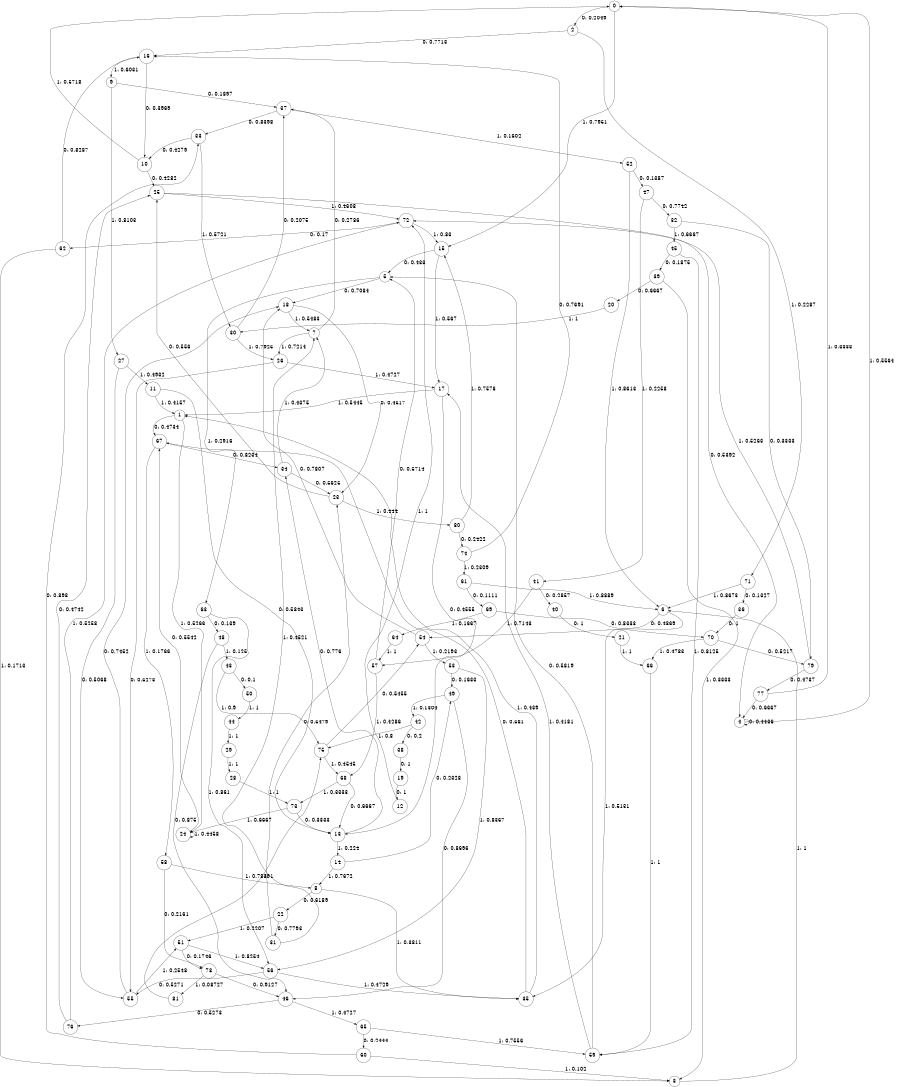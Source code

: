 digraph "ch24faceL10" {
size = "6,8.5";
ratio = "fill";
node [shape = circle];
node [fontsize = 24];
edge [fontsize = 24];
0 -> 2 [label = "0: 0.2049   "];
0 -> 15 [label = "1: 0.7951   "];
1 -> 67 [label = "0: 0.4734   "];
1 -> 24 [label = "1: 0.5266   "];
2 -> 16 [label = "0: 0.7713   "];
2 -> 71 [label = "1: 0.2287   "];
3 -> 6 [label = "1: 1        "];
4 -> 4 [label = "0: 0.4436   "];
4 -> 0 [label = "1: 0.5564   "];
5 -> 18 [label = "0: 0.7084   "];
5 -> 63 [label = "1: 0.2916   "];
6 -> 54 [label = "0: 0.4869   "];
6 -> 35 [label = "1: 0.5131   "];
7 -> 37 [label = "0: 0.2786   "];
7 -> 26 [label = "1: 0.7214   "];
8 -> 22 [label = "0: 0.6189   "];
8 -> 35 [label = "1: 0.3811   "];
9 -> 37 [label = "0: 0.1897   "];
9 -> 27 [label = "1: 0.8103   "];
10 -> 25 [label = "0: 0.4282   "];
10 -> 0 [label = "1: 0.5718   "];
11 -> 13 [label = "0: 0.5843   "];
11 -> 1 [label = "1: 0.4157   "];
12 -> 72 [label = "1: 1        "];
13 -> 34 [label = "0: 0.776    "];
13 -> 14 [label = "1: 0.224    "];
14 -> 49 [label = "0: 0.2328   "];
14 -> 8 [label = "1: 0.7672   "];
15 -> 5 [label = "0: 0.433    "];
15 -> 17 [label = "1: 0.567    "];
16 -> 10 [label = "0: 0.3969   "];
16 -> 9 [label = "1: 0.6031   "];
17 -> 13 [label = "0: 0.4555   "];
17 -> 1 [label = "1: 0.5445   "];
18 -> 23 [label = "0: 0.4517   "];
18 -> 7 [label = "1: 0.5483   "];
19 -> 12 [label = "0: 1        "];
20 -> 30 [label = "1: 1        "];
21 -> 66 [label = "1: 1        "];
22 -> 31 [label = "0: 0.7793   "];
22 -> 51 [label = "1: 0.2207   "];
23 -> 25 [label = "0: 0.556    "];
23 -> 80 [label = "1: 0.444    "];
24 -> 67 [label = "0: 0.5542   "];
24 -> 24 [label = "1: 0.4458   "];
25 -> 4 [label = "0: 0.5392   "];
25 -> 72 [label = "1: 0.4608   "];
26 -> 55 [label = "0: 0.5273   "];
26 -> 17 [label = "1: 0.4727   "];
27 -> 55 [label = "0: 0.5068   "];
27 -> 11 [label = "1: 0.4932   "];
28 -> 73 [label = "1: 1        "];
29 -> 28 [label = "1: 1        "];
30 -> 37 [label = "0: 0.2075   "];
30 -> 26 [label = "1: 0.7925   "];
31 -> 23 [label = "0: 0.5479   "];
31 -> 7 [label = "1: 0.4521   "];
32 -> 79 [label = "0: 0.3333   "];
32 -> 45 [label = "1: 0.6667   "];
33 -> 10 [label = "0: 0.4279   "];
33 -> 30 [label = "1: 0.5721   "];
34 -> 23 [label = "0: 0.5625   "];
34 -> 7 [label = "1: 0.4375   "];
35 -> 67 [label = "0: 0.561    "];
35 -> 1 [label = "1: 0.439    "];
36 -> 70 [label = "0: 1        "];
37 -> 33 [label = "0: 0.8398   "];
37 -> 52 [label = "1: 0.1602   "];
38 -> 19 [label = "0: 1        "];
39 -> 20 [label = "0: 0.6667   "];
39 -> 3 [label = "1: 0.3333   "];
40 -> 21 [label = "0: 1        "];
41 -> 40 [label = "0: 0.2857   "];
41 -> 57 [label = "1: 0.7143   "];
42 -> 38 [label = "0: 0.2      "];
42 -> 75 [label = "1: 0.8      "];
43 -> 50 [label = "0: 0.1      "];
43 -> 75 [label = "1: 0.9      "];
44 -> 29 [label = "1: 1        "];
45 -> 39 [label = "0: 0.1875   "];
45 -> 59 [label = "1: 0.8125   "];
46 -> 76 [label = "0: 0.5273   "];
46 -> 65 [label = "1: 0.4727   "];
47 -> 32 [label = "0: 0.7742   "];
47 -> 41 [label = "1: 0.2258   "];
48 -> 46 [label = "0: 0.875    "];
48 -> 43 [label = "1: 0.125    "];
49 -> 46 [label = "0: 0.8696   "];
49 -> 42 [label = "1: 0.1304   "];
50 -> 44 [label = "1: 1        "];
51 -> 78 [label = "0: 0.1746   "];
51 -> 56 [label = "1: 0.8254   "];
52 -> 47 [label = "0: 0.1387   "];
52 -> 6 [label = "1: 0.8613   "];
53 -> 49 [label = "0: 0.1633   "];
53 -> 56 [label = "1: 0.8367   "];
54 -> 18 [label = "0: 0.7807   "];
54 -> 53 [label = "1: 0.2193   "];
55 -> 18 [label = "0: 0.7452   "];
55 -> 51 [label = "1: 0.2548   "];
56 -> 55 [label = "0: 0.5271   "];
56 -> 35 [label = "1: 0.4729   "];
57 -> 5 [label = "0: 0.5714   "];
57 -> 68 [label = "1: 0.4286   "];
58 -> 78 [label = "0: 0.2161   "];
58 -> 8 [label = "1: 0.7839   "];
59 -> 5 [label = "0: 0.5819   "];
59 -> 17 [label = "1: 0.4181   "];
60 -> 33 [label = "0: 0.898    "];
60 -> 3 [label = "1: 0.102    "];
61 -> 69 [label = "0: 0.1111   "];
61 -> 6 [label = "1: 0.8889   "];
62 -> 16 [label = "0: 0.8287   "];
62 -> 3 [label = "1: 0.1713   "];
63 -> 48 [label = "0: 0.139    "];
63 -> 56 [label = "1: 0.861    "];
64 -> 57 [label = "1: 1        "];
65 -> 60 [label = "0: 0.2444   "];
65 -> 59 [label = "1: 0.7556   "];
66 -> 59 [label = "1: 1        "];
67 -> 34 [label = "0: 0.8234   "];
67 -> 58 [label = "1: 0.1766   "];
68 -> 13 [label = "0: 0.6667   "];
68 -> 73 [label = "1: 0.3333   "];
69 -> 70 [label = "0: 0.8333   "];
69 -> 64 [label = "1: 0.1667   "];
70 -> 79 [label = "0: 0.5217   "];
70 -> 66 [label = "1: 0.4783   "];
71 -> 36 [label = "0: 0.1327   "];
71 -> 6 [label = "1: 0.8673   "];
72 -> 62 [label = "0: 0.17     "];
72 -> 15 [label = "1: 0.83     "];
73 -> 13 [label = "0: 0.3333   "];
73 -> 24 [label = "1: 0.6667   "];
74 -> 16 [label = "0: 0.7691   "];
74 -> 61 [label = "1: 0.2309   "];
75 -> 54 [label = "0: 0.5455   "];
75 -> 68 [label = "1: 0.4545   "];
76 -> 25 [label = "0: 0.4742   "];
76 -> 72 [label = "1: 0.5258   "];
77 -> 4 [label = "0: 0.6667   "];
77 -> 0 [label = "1: 0.3333   "];
78 -> 46 [label = "0: 0.9127   "];
78 -> 81 [label = "1: 0.08727  "];
79 -> 77 [label = "0: 0.4737   "];
79 -> 72 [label = "1: 0.5263   "];
80 -> 74 [label = "0: 0.2422   "];
80 -> 15 [label = "1: 0.7578   "];
81 -> 75 [label = "1: 1        "];
}